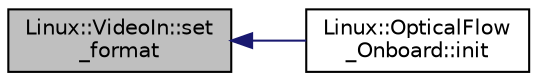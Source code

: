 digraph "Linux::VideoIn::set_format"
{
 // INTERACTIVE_SVG=YES
  edge [fontname="Helvetica",fontsize="10",labelfontname="Helvetica",labelfontsize="10"];
  node [fontname="Helvetica",fontsize="10",shape=record];
  rankdir="LR";
  Node1 [label="Linux::VideoIn::set\l_format",height=0.2,width=0.4,color="black", fillcolor="grey75", style="filled", fontcolor="black"];
  Node1 -> Node2 [dir="back",color="midnightblue",fontsize="10",style="solid",fontname="Helvetica"];
  Node2 [label="Linux::OpticalFlow\l_Onboard::init",height=0.2,width=0.4,color="black", fillcolor="white", style="filled",URL="$classLinux_1_1OpticalFlow__Onboard.html#ab2fc6a6c90f95deb9f727348c2efdead"];
}
